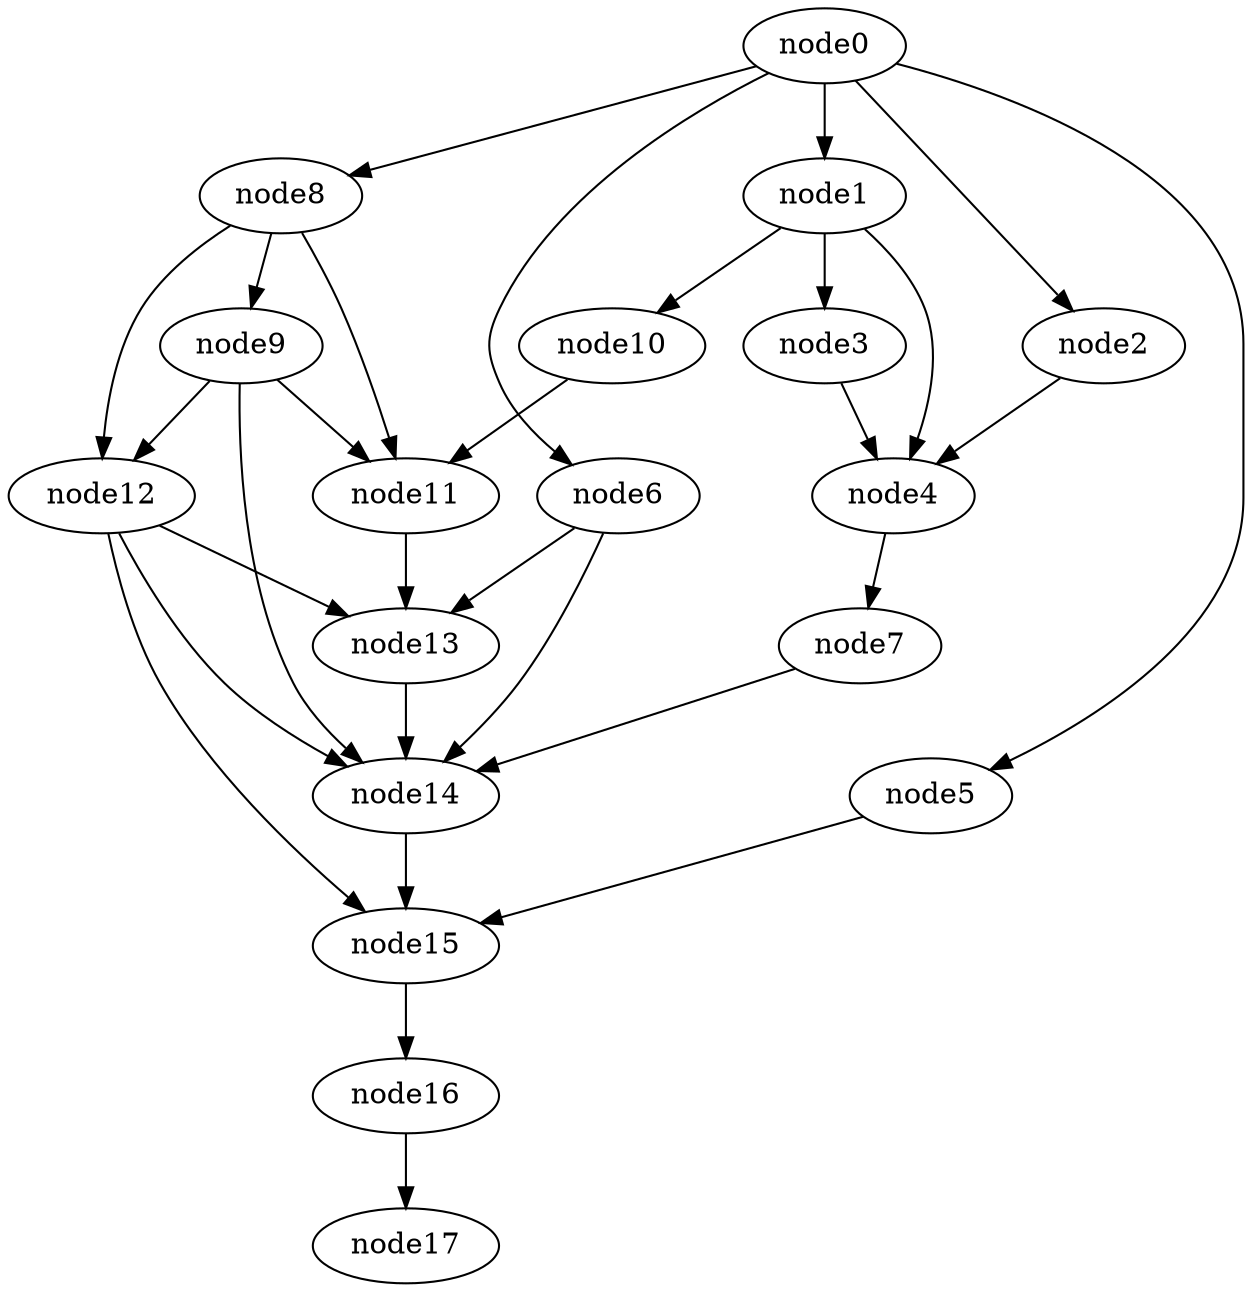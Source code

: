 digraph g{
	node17
	node16 -> node17
	node15 -> node16
	node14 -> node15
	node13 -> node14
	node12 -> node15
	node12 -> node14
	node12 -> node13
	node11 -> node13
	node10 -> node11
	node9 -> node14
	node9 -> node12
	node9 -> node11
	node8 -> node12
	node8 -> node11
	node8 -> node9
	node7 -> node14
	node6 -> node14
	node6 -> node13
	node5 -> node15
	node4 -> node7
	node3 -> node4
	node2 -> node4
	node1 -> node10
	node1 -> node4
	node1 -> node3
	node0 -> node8
	node0 -> node6
	node0 -> node5
	node0 -> node2
	node0 -> node1
}
